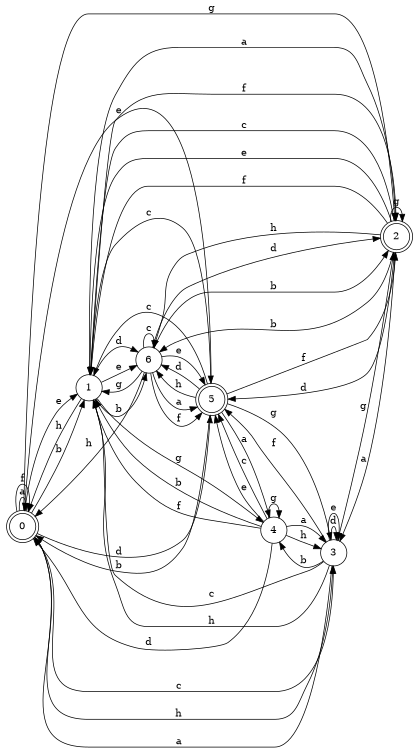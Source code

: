 digraph n6_8 {
__start0 [label="" shape="none"];

rankdir=LR;
size="8,5";

s0 [style="rounded,filled", color="black", fillcolor="white" shape="doublecircle", label="0"];
s1 [style="filled", color="black", fillcolor="white" shape="circle", label="1"];
s2 [style="rounded,filled", color="black", fillcolor="white" shape="doublecircle", label="2"];
s3 [style="filled", color="black", fillcolor="white" shape="circle", label="3"];
s4 [style="filled", color="black", fillcolor="white" shape="circle", label="4"];
s5 [style="rounded,filled", color="black", fillcolor="white" shape="doublecircle", label="5"];
s6 [style="filled", color="black", fillcolor="white" shape="circle", label="6"];
s0 -> s0 [label="a"];
s0 -> s1 [label="b"];
s0 -> s3 [label="c"];
s0 -> s5 [label="d"];
s0 -> s1 [label="e"];
s0 -> s0 [label="f"];
s0 -> s2 [label="g"];
s0 -> s3 [label="h"];
s1 -> s2 [label="a"];
s1 -> s6 [label="b"];
s1 -> s5 [label="c"];
s1 -> s6 [label="d"];
s1 -> s6 [label="e"];
s1 -> s2 [label="f"];
s1 -> s4 [label="g"];
s1 -> s0 [label="h"];
s2 -> s3 [label="a"];
s2 -> s6 [label="b"];
s2 -> s1 [label="c"];
s2 -> s5 [label="d"];
s2 -> s1 [label="e"];
s2 -> s1 [label="f"];
s2 -> s2 [label="g"];
s2 -> s6 [label="h"];
s3 -> s0 [label="a"];
s3 -> s4 [label="b"];
s3 -> s1 [label="c"];
s3 -> s3 [label="d"];
s3 -> s3 [label="e"];
s3 -> s5 [label="f"];
s3 -> s2 [label="g"];
s3 -> s1 [label="h"];
s4 -> s3 [label="a"];
s4 -> s1 [label="b"];
s4 -> s5 [label="c"];
s4 -> s0 [label="d"];
s4 -> s5 [label="e"];
s4 -> s1 [label="f"];
s4 -> s4 [label="g"];
s4 -> s3 [label="h"];
s5 -> s4 [label="a"];
s5 -> s0 [label="b"];
s5 -> s1 [label="c"];
s5 -> s6 [label="d"];
s5 -> s0 [label="e"];
s5 -> s2 [label="f"];
s5 -> s3 [label="g"];
s5 -> s6 [label="h"];
s6 -> s5 [label="a"];
s6 -> s2 [label="b"];
s6 -> s6 [label="c"];
s6 -> s2 [label="d"];
s6 -> s5 [label="e"];
s6 -> s5 [label="f"];
s6 -> s1 [label="g"];
s6 -> s0 [label="h"];

}
